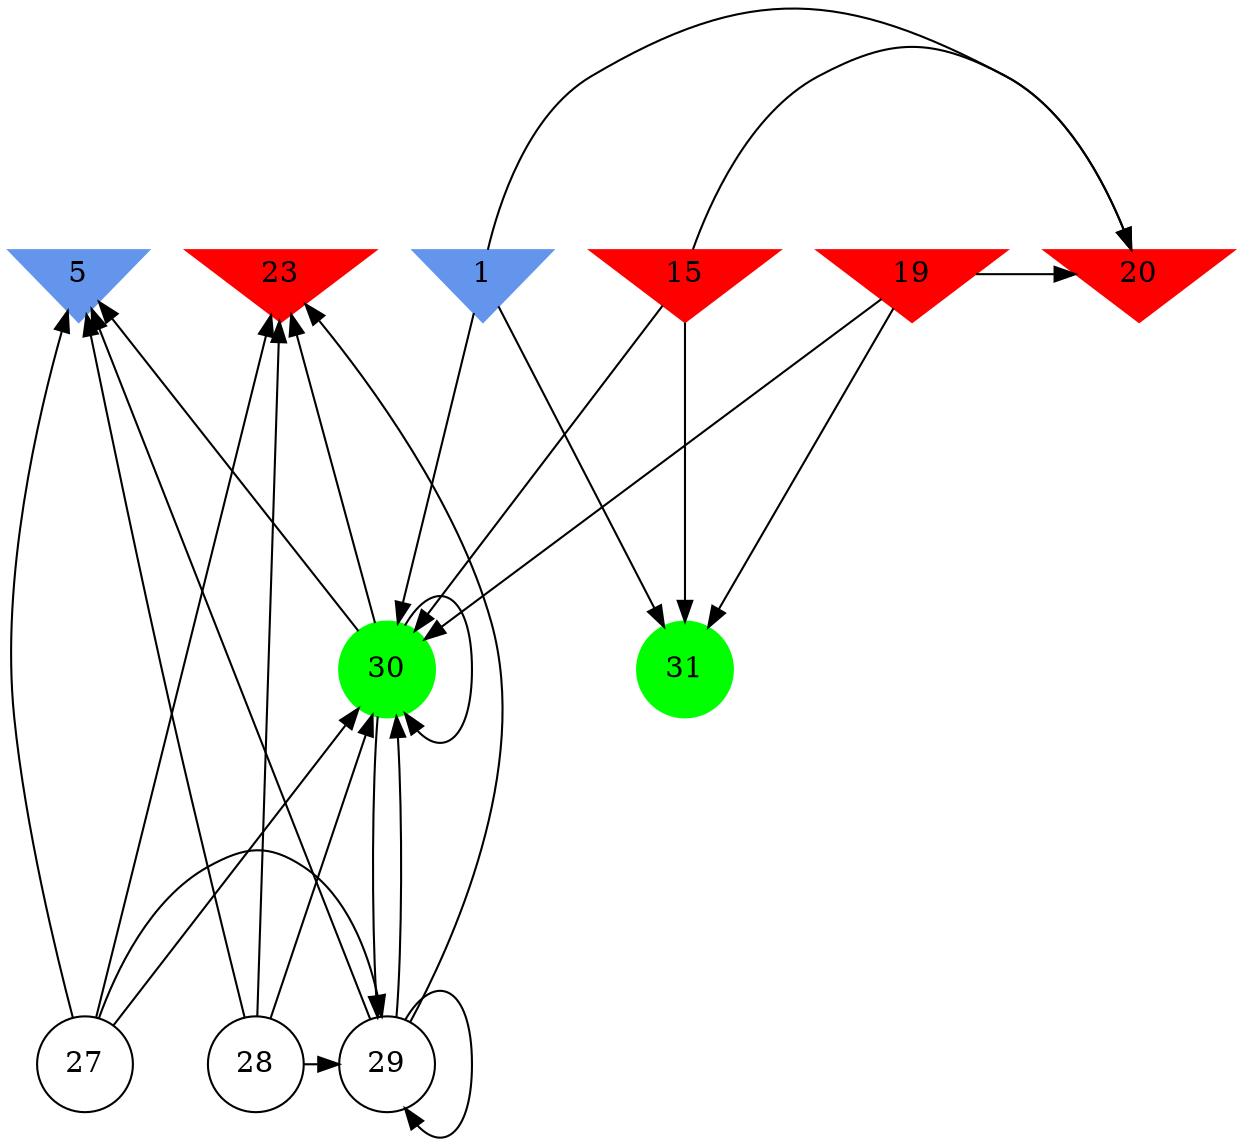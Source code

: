digraph brain {
	ranksep=2.0;
	1 [shape=invtriangle,style=filled,color=cornflowerblue];
	5 [shape=invtriangle,style=filled,color=cornflowerblue];
	15 [shape=invtriangle,style=filled,color=red];
	19 [shape=invtriangle,style=filled,color=red];
	20 [shape=invtriangle,style=filled,color=red];
	23 [shape=invtriangle,style=filled,color=red];
	27 [shape=circle,color=black];
	28 [shape=circle,color=black];
	29 [shape=circle,color=black];
	30 [shape=circle,style=filled,color=green];
	31 [shape=circle,style=filled,color=green];
	1	->	30;
	1	->	31;
	1	->	20;
	19	->	30;
	19	->	31;
	19	->	20;
	15	->	30;
	15	->	31;
	15	->	20;
	28	->	29;
	28	->	23;
	28	->	30;
	28	->	5;
	29	->	29;
	29	->	23;
	29	->	30;
	29	->	5;
	30	->	29;
	30	->	23;
	30	->	30;
	30	->	5;
	27	->	29;
	27	->	23;
	27	->	30;
	27	->	5;
	{ rank=same; 1; 5; 15; 19; 20; 23; }
	{ rank=same; 27; 28; 29; }
	{ rank=same; 30; 31; }
}
